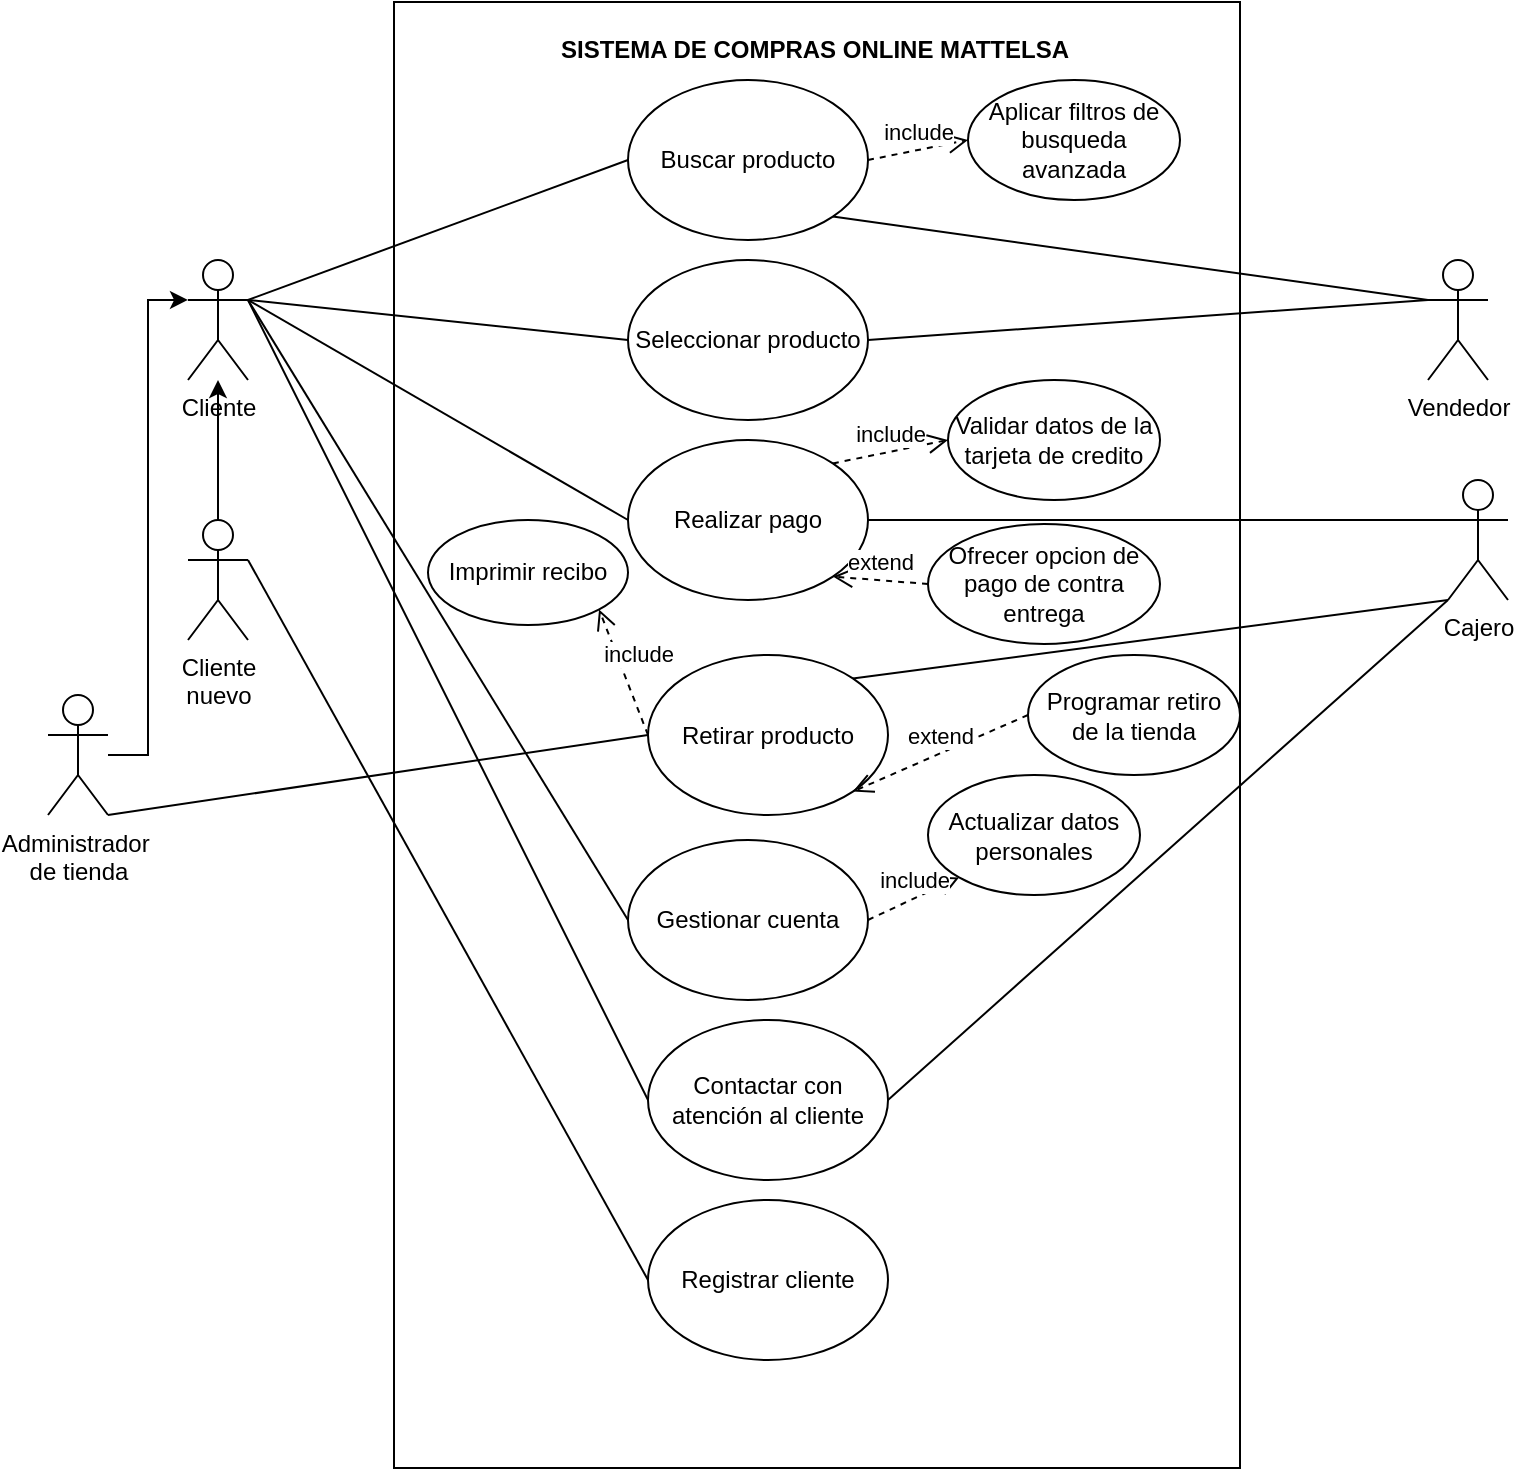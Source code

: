 <mxfile version="24.2.2" type="github">
  <diagram name="Página-1" id="sHhRmDqUUGgEBzNl0bfQ">
    <mxGraphModel dx="1434" dy="738" grid="1" gridSize="10" guides="1" tooltips="1" connect="1" arrows="1" fold="1" page="1" pageScale="1" pageWidth="827" pageHeight="1169" math="0" shadow="0">
      <root>
        <mxCell id="0" />
        <mxCell id="1" parent="0" />
        <mxCell id="EOmBB2_Gc6QafSXzwq6I-2" value="" style="rounded=0;whiteSpace=wrap;html=1;rotation=-90;" vertex="1" parent="1">
          <mxGeometry x="48" y="166" width="733" height="423" as="geometry" />
        </mxCell>
        <mxCell id="EOmBB2_Gc6QafSXzwq6I-3" value="&lt;b&gt;SISTEMA DE COMPRAS ONLINE MATTELSA&lt;/b&gt;" style="text;html=1;align=center;verticalAlign=middle;whiteSpace=wrap;rounded=0;" vertex="1" parent="1">
          <mxGeometry x="278" y="20" width="271" height="30" as="geometry" />
        </mxCell>
        <mxCell id="EOmBB2_Gc6QafSXzwq6I-4" value="Buscar producto" style="ellipse;whiteSpace=wrap;html=1;" vertex="1" parent="1">
          <mxGeometry x="320" y="50" width="120" height="80" as="geometry" />
        </mxCell>
        <mxCell id="EOmBB2_Gc6QafSXzwq6I-5" value="Cliente&lt;div&gt;&lt;br&gt;&lt;/div&gt;" style="shape=umlActor;verticalLabelPosition=bottom;verticalAlign=top;html=1;outlineConnect=0;" vertex="1" parent="1">
          <mxGeometry x="100" y="140" width="30" height="60" as="geometry" />
        </mxCell>
        <mxCell id="EOmBB2_Gc6QafSXzwq6I-8" value="" style="endArrow=none;html=1;rounded=0;exitX=1;exitY=0.333;exitDx=0;exitDy=0;exitPerimeter=0;entryX=0;entryY=0.5;entryDx=0;entryDy=0;" edge="1" parent="1" source="EOmBB2_Gc6QafSXzwq6I-5" target="EOmBB2_Gc6QafSXzwq6I-4">
          <mxGeometry width="50" height="50" relative="1" as="geometry">
            <mxPoint x="180" y="166" as="sourcePoint" />
            <mxPoint x="230" y="116" as="targetPoint" />
          </mxGeometry>
        </mxCell>
        <mxCell id="EOmBB2_Gc6QafSXzwq6I-9" value="Seleccionar producto" style="ellipse;whiteSpace=wrap;html=1;" vertex="1" parent="1">
          <mxGeometry x="320" y="140" width="120" height="80" as="geometry" />
        </mxCell>
        <mxCell id="EOmBB2_Gc6QafSXzwq6I-10" value="Retirar producto" style="ellipse;whiteSpace=wrap;html=1;" vertex="1" parent="1">
          <mxGeometry x="330" y="337.5" width="120" height="80" as="geometry" />
        </mxCell>
        <mxCell id="EOmBB2_Gc6QafSXzwq6I-11" value="Realizar pago" style="ellipse;whiteSpace=wrap;html=1;" vertex="1" parent="1">
          <mxGeometry x="320" y="230" width="120" height="80" as="geometry" />
        </mxCell>
        <mxCell id="EOmBB2_Gc6QafSXzwq6I-12" value="Gestionar cuenta" style="ellipse;whiteSpace=wrap;html=1;" vertex="1" parent="1">
          <mxGeometry x="320" y="430" width="120" height="80" as="geometry" />
        </mxCell>
        <mxCell id="EOmBB2_Gc6QafSXzwq6I-13" value="Contactar con atención al cliente" style="ellipse;whiteSpace=wrap;html=1;" vertex="1" parent="1">
          <mxGeometry x="330" y="520" width="120" height="80" as="geometry" />
        </mxCell>
        <mxCell id="EOmBB2_Gc6QafSXzwq6I-14" value="Vendedor" style="shape=umlActor;verticalLabelPosition=bottom;verticalAlign=top;html=1;outlineConnect=0;" vertex="1" parent="1">
          <mxGeometry x="720" y="140" width="30" height="60" as="geometry" />
        </mxCell>
        <mxCell id="EOmBB2_Gc6QafSXzwq6I-15" value="Cajero" style="shape=umlActor;verticalLabelPosition=bottom;verticalAlign=top;html=1;outlineConnect=0;" vertex="1" parent="1">
          <mxGeometry x="730" y="250" width="30" height="60" as="geometry" />
        </mxCell>
        <mxCell id="EOmBB2_Gc6QafSXzwq6I-16" value="Administrador&amp;nbsp;&lt;div&gt;de tienda&lt;/div&gt;" style="shape=umlActor;verticalLabelPosition=bottom;verticalAlign=top;html=1;outlineConnect=0;" vertex="1" parent="1">
          <mxGeometry x="30" y="357.5" width="30" height="60" as="geometry" />
        </mxCell>
        <mxCell id="EOmBB2_Gc6QafSXzwq6I-17" value="include" style="html=1;verticalAlign=bottom;endArrow=open;dashed=1;endSize=8;curved=0;rounded=0;exitX=1;exitY=0.5;exitDx=0;exitDy=0;entryX=0;entryY=0.5;entryDx=0;entryDy=0;" edge="1" parent="1" source="EOmBB2_Gc6QafSXzwq6I-4" target="EOmBB2_Gc6QafSXzwq6I-19">
          <mxGeometry relative="1" as="geometry">
            <mxPoint x="520" y="158.17" as="sourcePoint" />
            <mxPoint x="576" y="61.836" as="targetPoint" />
          </mxGeometry>
        </mxCell>
        <mxCell id="EOmBB2_Gc6QafSXzwq6I-19" value="Aplicar filtros de busqueda avanzada" style="ellipse;whiteSpace=wrap;html=1;" vertex="1" parent="1">
          <mxGeometry x="490" y="50" width="106" height="60" as="geometry" />
        </mxCell>
        <mxCell id="EOmBB2_Gc6QafSXzwq6I-22" value="" style="endArrow=none;html=1;rounded=0;exitX=1;exitY=0.333;exitDx=0;exitDy=0;exitPerimeter=0;entryX=0;entryY=0.5;entryDx=0;entryDy=0;" edge="1" parent="1" source="EOmBB2_Gc6QafSXzwq6I-5" target="EOmBB2_Gc6QafSXzwq6I-9">
          <mxGeometry width="50" height="50" relative="1" as="geometry">
            <mxPoint x="140" y="170" as="sourcePoint" />
            <mxPoint x="330" y="120" as="targetPoint" />
          </mxGeometry>
        </mxCell>
        <mxCell id="EOmBB2_Gc6QafSXzwq6I-23" value="" style="endArrow=none;html=1;rounded=0;exitX=1;exitY=0.333;exitDx=0;exitDy=0;exitPerimeter=0;entryX=0;entryY=0.5;entryDx=0;entryDy=0;" edge="1" parent="1" source="EOmBB2_Gc6QafSXzwq6I-5" target="EOmBB2_Gc6QafSXzwq6I-11">
          <mxGeometry width="50" height="50" relative="1" as="geometry">
            <mxPoint x="140" y="170" as="sourcePoint" />
            <mxPoint x="330" y="210" as="targetPoint" />
          </mxGeometry>
        </mxCell>
        <mxCell id="EOmBB2_Gc6QafSXzwq6I-24" value="include" style="html=1;verticalAlign=bottom;endArrow=open;dashed=1;endSize=8;curved=0;rounded=0;exitX=1;exitY=0;exitDx=0;exitDy=0;entryX=0;entryY=0.5;entryDx=0;entryDy=0;" edge="1" parent="1" source="EOmBB2_Gc6QafSXzwq6I-11" target="EOmBB2_Gc6QafSXzwq6I-25">
          <mxGeometry relative="1" as="geometry">
            <mxPoint x="440" y="291" as="sourcePoint" />
            <mxPoint x="510" y="291" as="targetPoint" />
          </mxGeometry>
        </mxCell>
        <mxCell id="EOmBB2_Gc6QafSXzwq6I-25" value="Validar datos de la tarjeta de credito" style="ellipse;whiteSpace=wrap;html=1;" vertex="1" parent="1">
          <mxGeometry x="480" y="200" width="106" height="60" as="geometry" />
        </mxCell>
        <mxCell id="EOmBB2_Gc6QafSXzwq6I-26" value="extend" style="html=1;verticalAlign=bottom;endArrow=open;dashed=1;endSize=8;curved=0;rounded=0;entryX=1;entryY=1;entryDx=0;entryDy=0;exitX=0;exitY=0.5;exitDx=0;exitDy=0;" edge="1" parent="1" source="EOmBB2_Gc6QafSXzwq6I-27" target="EOmBB2_Gc6QafSXzwq6I-11">
          <mxGeometry relative="1" as="geometry">
            <mxPoint x="510" y="330" as="sourcePoint" />
            <mxPoint x="433" y="325" as="targetPoint" />
          </mxGeometry>
        </mxCell>
        <mxCell id="EOmBB2_Gc6QafSXzwq6I-27" value="Ofrecer opcion de pago de contra entrega" style="ellipse;whiteSpace=wrap;html=1;" vertex="1" parent="1">
          <mxGeometry x="470" y="272" width="116" height="60" as="geometry" />
        </mxCell>
        <mxCell id="EOmBB2_Gc6QafSXzwq6I-28" value="include" style="html=1;verticalAlign=bottom;endArrow=open;dashed=1;endSize=8;curved=0;rounded=0;exitX=0;exitY=0.5;exitDx=0;exitDy=0;entryX=1;entryY=1;entryDx=0;entryDy=0;" edge="1" parent="1" source="EOmBB2_Gc6QafSXzwq6I-10" target="EOmBB2_Gc6QafSXzwq6I-29">
          <mxGeometry x="-0.069" y="-7" relative="1" as="geometry">
            <mxPoint x="450" y="384" as="sourcePoint" />
            <mxPoint x="480" y="400" as="targetPoint" />
            <mxPoint as="offset" />
          </mxGeometry>
        </mxCell>
        <mxCell id="EOmBB2_Gc6QafSXzwq6I-29" value="Imprimir recibo" style="ellipse;whiteSpace=wrap;html=1;" vertex="1" parent="1">
          <mxGeometry x="220" y="270" width="100" height="52.5" as="geometry" />
        </mxCell>
        <mxCell id="EOmBB2_Gc6QafSXzwq6I-30" value="extend" style="html=1;verticalAlign=bottom;endArrow=open;dashed=1;endSize=8;curved=0;rounded=0;entryX=1;entryY=1;entryDx=0;entryDy=0;exitX=0;exitY=0.5;exitDx=0;exitDy=0;" edge="1" parent="1" source="EOmBB2_Gc6QafSXzwq6I-31" target="EOmBB2_Gc6QafSXzwq6I-10">
          <mxGeometry relative="1" as="geometry">
            <mxPoint x="508" y="422" as="sourcePoint" />
            <mxPoint x="430" y="410" as="targetPoint" />
          </mxGeometry>
        </mxCell>
        <mxCell id="EOmBB2_Gc6QafSXzwq6I-31" value="Programar retiro de la tienda" style="ellipse;whiteSpace=wrap;html=1;" vertex="1" parent="1">
          <mxGeometry x="520" y="337.5" width="106" height="60" as="geometry" />
        </mxCell>
        <mxCell id="EOmBB2_Gc6QafSXzwq6I-32" value="Registrar cliente" style="ellipse;whiteSpace=wrap;html=1;" vertex="1" parent="1">
          <mxGeometry x="330" y="610" width="120" height="80" as="geometry" />
        </mxCell>
        <mxCell id="EOmBB2_Gc6QafSXzwq6I-39" style="edgeStyle=orthogonalEdgeStyle;rounded=0;orthogonalLoop=1;jettySize=auto;html=1;" edge="1" parent="1" source="EOmBB2_Gc6QafSXzwq6I-33" target="EOmBB2_Gc6QafSXzwq6I-5">
          <mxGeometry relative="1" as="geometry" />
        </mxCell>
        <mxCell id="EOmBB2_Gc6QafSXzwq6I-33" value="Cliente&lt;div&gt;nuevo&lt;/div&gt;" style="shape=umlActor;verticalLabelPosition=bottom;verticalAlign=top;html=1;" vertex="1" parent="1">
          <mxGeometry x="100" y="270" width="30" height="60" as="geometry" />
        </mxCell>
        <mxCell id="EOmBB2_Gc6QafSXzwq6I-38" value="" style="endArrow=none;html=1;rounded=0;exitX=1;exitY=0.333;exitDx=0;exitDy=0;exitPerimeter=0;entryX=0;entryY=0.5;entryDx=0;entryDy=0;" edge="1" parent="1" source="EOmBB2_Gc6QafSXzwq6I-33" target="EOmBB2_Gc6QafSXzwq6I-32">
          <mxGeometry width="50" height="50" relative="1" as="geometry">
            <mxPoint x="140" y="300" as="sourcePoint" />
            <mxPoint x="330" y="430" as="targetPoint" />
          </mxGeometry>
        </mxCell>
        <mxCell id="EOmBB2_Gc6QafSXzwq6I-40" value="include" style="html=1;verticalAlign=bottom;endArrow=open;dashed=1;endSize=8;curved=0;rounded=0;exitX=1;exitY=0.5;exitDx=0;exitDy=0;entryX=0;entryY=1;entryDx=0;entryDy=0;" edge="1" parent="1" source="EOmBB2_Gc6QafSXzwq6I-12" target="EOmBB2_Gc6QafSXzwq6I-41">
          <mxGeometry relative="1" as="geometry">
            <mxPoint x="450" y="486" as="sourcePoint" />
            <mxPoint x="510" y="506" as="targetPoint" />
          </mxGeometry>
        </mxCell>
        <mxCell id="EOmBB2_Gc6QafSXzwq6I-41" value="Actualizar datos personales" style="ellipse;whiteSpace=wrap;html=1;" vertex="1" parent="1">
          <mxGeometry x="470" y="397.5" width="106" height="60" as="geometry" />
        </mxCell>
        <mxCell id="EOmBB2_Gc6QafSXzwq6I-42" value="" style="endArrow=none;html=1;rounded=0;entryX=0;entryY=0.5;entryDx=0;entryDy=0;exitX=1;exitY=0.333;exitDx=0;exitDy=0;exitPerimeter=0;" edge="1" parent="1" source="EOmBB2_Gc6QafSXzwq6I-5" target="EOmBB2_Gc6QafSXzwq6I-12">
          <mxGeometry width="50" height="50" relative="1" as="geometry">
            <mxPoint x="130" y="160" as="sourcePoint" />
            <mxPoint x="330" y="323" as="targetPoint" />
          </mxGeometry>
        </mxCell>
        <mxCell id="EOmBB2_Gc6QafSXzwq6I-43" value="" style="endArrow=none;html=1;rounded=0;exitX=1;exitY=1;exitDx=0;exitDy=0;entryX=0;entryY=0.333;entryDx=0;entryDy=0;entryPerimeter=0;" edge="1" parent="1" source="EOmBB2_Gc6QafSXzwq6I-4" target="EOmBB2_Gc6QafSXzwq6I-14">
          <mxGeometry width="50" height="50" relative="1" as="geometry">
            <mxPoint x="440" y="230" as="sourcePoint" />
            <mxPoint x="630" y="180" as="targetPoint" />
          </mxGeometry>
        </mxCell>
        <mxCell id="EOmBB2_Gc6QafSXzwq6I-44" value="" style="endArrow=none;html=1;rounded=0;exitX=1;exitY=0.5;exitDx=0;exitDy=0;entryX=0;entryY=0.333;entryDx=0;entryDy=0;entryPerimeter=0;" edge="1" parent="1" source="EOmBB2_Gc6QafSXzwq6I-9" target="EOmBB2_Gc6QafSXzwq6I-14">
          <mxGeometry width="50" height="50" relative="1" as="geometry">
            <mxPoint x="432" y="148" as="sourcePoint" />
            <mxPoint x="720" y="310" as="targetPoint" />
          </mxGeometry>
        </mxCell>
        <mxCell id="EOmBB2_Gc6QafSXzwq6I-45" value="" style="endArrow=none;html=1;rounded=0;entryX=0;entryY=0.333;entryDx=0;entryDy=0;entryPerimeter=0;" edge="1" parent="1" source="EOmBB2_Gc6QafSXzwq6I-11" target="EOmBB2_Gc6QafSXzwq6I-15">
          <mxGeometry width="50" height="50" relative="1" as="geometry">
            <mxPoint x="430" y="380" as="sourcePoint" />
            <mxPoint x="710" y="340" as="targetPoint" />
          </mxGeometry>
        </mxCell>
        <mxCell id="EOmBB2_Gc6QafSXzwq6I-47" value="" style="endArrow=none;html=1;rounded=0;entryX=0;entryY=1;entryDx=0;entryDy=0;entryPerimeter=0;exitX=1;exitY=0;exitDx=0;exitDy=0;" edge="1" parent="1" source="EOmBB2_Gc6QafSXzwq6I-10" target="EOmBB2_Gc6QafSXzwq6I-15">
          <mxGeometry width="50" height="50" relative="1" as="geometry">
            <mxPoint x="450" y="278" as="sourcePoint" />
            <mxPoint x="730" y="270" as="targetPoint" />
          </mxGeometry>
        </mxCell>
        <mxCell id="EOmBB2_Gc6QafSXzwq6I-48" value="" style="endArrow=none;html=1;rounded=0;entryX=0;entryY=0.5;entryDx=0;entryDy=0;exitX=1;exitY=0.333;exitDx=0;exitDy=0;exitPerimeter=0;" edge="1" parent="1" source="EOmBB2_Gc6QafSXzwq6I-5" target="EOmBB2_Gc6QafSXzwq6I-13">
          <mxGeometry width="50" height="50" relative="1" as="geometry">
            <mxPoint x="140" y="170" as="sourcePoint" />
            <mxPoint x="330" y="480" as="targetPoint" />
          </mxGeometry>
        </mxCell>
        <mxCell id="EOmBB2_Gc6QafSXzwq6I-49" value="" style="endArrow=none;html=1;rounded=0;entryX=0;entryY=1;entryDx=0;entryDy=0;entryPerimeter=0;exitX=1;exitY=0.5;exitDx=0;exitDy=0;" edge="1" parent="1" source="EOmBB2_Gc6QafSXzwq6I-13" target="EOmBB2_Gc6QafSXzwq6I-15">
          <mxGeometry width="50" height="50" relative="1" as="geometry">
            <mxPoint x="442" y="359" as="sourcePoint" />
            <mxPoint x="730" y="310" as="targetPoint" />
          </mxGeometry>
        </mxCell>
        <mxCell id="EOmBB2_Gc6QafSXzwq6I-50" style="edgeStyle=orthogonalEdgeStyle;rounded=0;orthogonalLoop=1;jettySize=auto;html=1;entryX=0;entryY=0.333;entryDx=0;entryDy=0;entryPerimeter=0;" edge="1" parent="1" source="EOmBB2_Gc6QafSXzwq6I-16" target="EOmBB2_Gc6QafSXzwq6I-5">
          <mxGeometry relative="1" as="geometry" />
        </mxCell>
        <mxCell id="EOmBB2_Gc6QafSXzwq6I-51" value="" style="endArrow=none;html=1;rounded=0;exitX=1;exitY=1;exitDx=0;exitDy=0;exitPerimeter=0;entryX=0;entryY=0.5;entryDx=0;entryDy=0;" edge="1" parent="1" source="EOmBB2_Gc6QafSXzwq6I-16" target="EOmBB2_Gc6QafSXzwq6I-10">
          <mxGeometry width="50" height="50" relative="1" as="geometry">
            <mxPoint x="140" y="300" as="sourcePoint" />
            <mxPoint x="340" y="660" as="targetPoint" />
          </mxGeometry>
        </mxCell>
      </root>
    </mxGraphModel>
  </diagram>
</mxfile>
